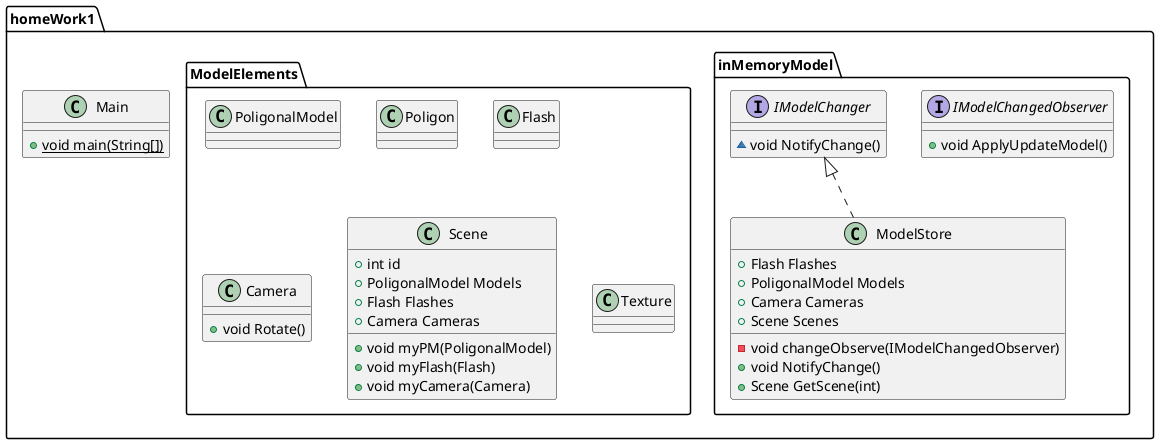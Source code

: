 @startuml
interface homeWork1.inMemoryModel.IModelChangedObserver {
+ void ApplyUpdateModel()
}
class homeWork1.Main {
+ {static} void main(String[])
}
class homeWork1.ModelElements.PoligonalModel {
}
class homeWork1.ModelElements.Poligon {
}
class homeWork1.ModelElements.Flash {
}
interface homeWork1.inMemoryModel.IModelChanger {
~ void NotifyChange()
}
class homeWork1.ModelElements.Camera {
+ void Rotate()
}
class homeWork1.ModelElements.Scene {
+ int id
+ PoligonalModel Models
+ Flash Flashes
+ Camera Cameras
+ void myPM(PoligonalModel)
+ void myFlash(Flash)
+ void myCamera(Camera)
}
class homeWork1.inMemoryModel.ModelStore {
+ Flash Flashes
+ PoligonalModel Models
+ Camera Cameras
+ Scene Scenes
- void changeObserve(IModelChangedObserver)
+ void NotifyChange()
+ Scene GetScene(int)
}
class homeWork1.ModelElements.Texture {
}


homeWork1.inMemoryModel.IModelChanger <|.. homeWork1.inMemoryModel.ModelStore
@enduml